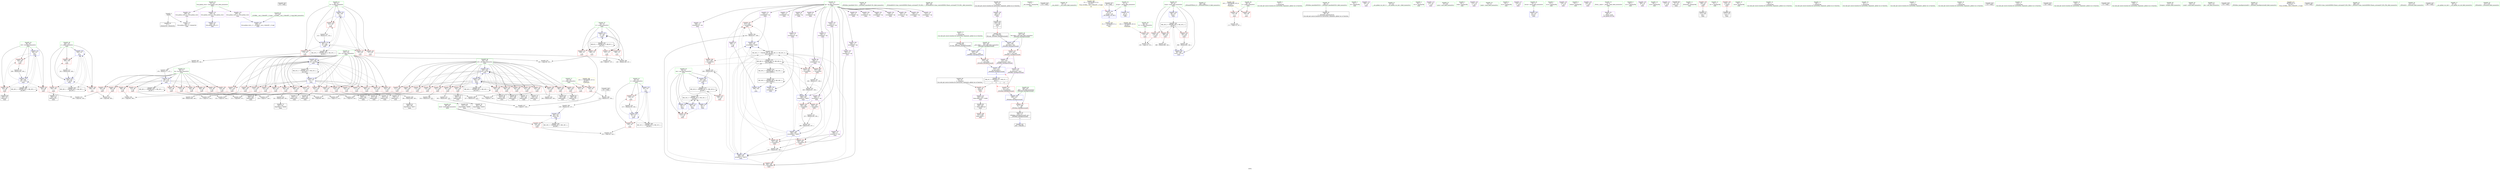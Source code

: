 digraph "SVFG" {
	label="SVFG";

	Node0x558a0a58fda0 [shape=record,color=grey,label="{NodeID: 0\nNullPtr}"];
	Node0x558a0a58fda0 -> Node0x558a0a5a9eb0[style=solid];
	Node0x558a0a58fda0 -> Node0x558a0a5acff0[style=solid];
	Node0x558a0a5efab0 [shape=record,color=black,label="{NodeID: 443\n370 = PHI()\n}"];
	Node0x558a0a5abcb0 [shape=record,color=red,label="{NodeID: 194\n299\<--104\n\<--j35\nmain\n}"];
	Node0x558a0a5abcb0 -> Node0x558a0a5bce50[style=solid];
	Node0x558a0a5a8d80 [shape=record,color=purple,label="{NodeID: 111\n316\<--11\narrayidx90\<--hp\nmain\n}"];
	Node0x558a0a5a8d80 -> Node0x558a0a5ac740[style=solid];
	Node0x558a0a5a8d80 -> Node0x558a0a5b6320[style=solid];
	Node0x558a0a5a6ff0 [shape=record,color=green,label="{NodeID: 28\n44\<--45\n_ZNSt8ios_base4InitC1Ev\<--_ZNSt8ios_base4InitC1Ev_field_insensitive\n}"];
	Node0x558a0a5b9e50 [shape=record,color=grey,label="{NodeID: 305\n318 = Binary(317, 309, )\n}"];
	Node0x558a0a5b9e50 -> Node0x558a0a5b6320[style=solid];
	Node0x558a0a5ad430 [shape=record,color=blue,label="{NodeID: 222\n90\<--140\nls\<--\nmain\n}"];
	Node0x558a0a5ad430 -> Node0x558a0a5af390[style=dashed];
	Node0x558a0a5ad430 -> Node0x558a0a5af460[style=dashed];
	Node0x558a0a5ad430 -> Node0x558a0a5af530[style=dashed];
	Node0x558a0a5ad430 -> Node0x558a0a5af600[style=dashed];
	Node0x558a0a5ad430 -> Node0x558a0a5ad6a0[style=dashed];
	Node0x558a0a5ad430 -> Node0x558a0a5c9eb0[style=dashed];
	Node0x558a0a5aeeb0 [shape=record,color=red,label="{NodeID: 139\n322\<--82\n\<--y\nmain\n}"];
	Node0x558a0a5aeeb0 -> Node0x558a0a5bb950[style=solid];
	Node0x558a0a5a9940 [shape=record,color=green,label="{NodeID: 56\n380\<--381\n_ZSt4endlIcSt11char_traitsIcEERSt13basic_ostreamIT_T0_ES6_\<--_ZSt4endlIcSt11char_traitsIcEERSt13basic_ostreamIT_T0_ES6__field_insensitive\n}"];
	Node0x558a0a5bc850 [shape=record,color=grey,label="{NodeID: 333\n168 = cmp(167, 107, )\n}"];
	Node0x558a0a5b69a0 [shape=record,color=blue,label="{NodeID: 250\n415\<--414\n_M_precision2\<--\n_ZNSt8ios_base9precisionEl\n|{<s0>9}}"];
	Node0x558a0a5b69a0:s0 -> Node0x558a0a5c8ab0[style=dashed,color=blue];
	Node0x558a0a5b0570 [shape=record,color=red,label="{NodeID: 167\n195\<--100\n\<--j\nmain\n}"];
	Node0x558a0a5b0570 -> Node0x558a0a5aa5f0[style=solid];
	Node0x558a0a5ab150 [shape=record,color=black,label="{NodeID: 84\n307\<--306\nidxprom84\<--\nmain\n}"];
	Node0x558a0a58f420 [shape=record,color=green,label="{NodeID: 1\n7\<--1\n__dso_handle\<--dummyObj\nGlob }"];
	Node0x558a0a5efbb0 [shape=record,color=black,label="{NodeID: 444\n374 = PHI()\n}"];
	Node0x558a0a5abd80 [shape=record,color=red,label="{NodeID: 195\n306\<--104\n\<--j35\nmain\n}"];
	Node0x558a0a5abd80 -> Node0x558a0a5ab150[style=solid];
	Node0x558a0a5a8e50 [shape=record,color=purple,label="{NodeID: 112\n333\<--11\narrayidx99\<--hp\nmain\n}"];
	Node0x558a0a5a70f0 [shape=record,color=green,label="{NodeID: 29\n50\<--51\n__cxa_atexit\<--__cxa_atexit_field_insensitive\n}"];
	Node0x558a0a5b2ca0 [shape=record,color=yellow,style=double,label="{NodeID: 389\n2V_1 = ENCHI(MR_2V_0)\npts\{10 \}\nFun[_GLOBAL__sub_I_GlebsHP_1_0.cpp]|{<s0>16}}"];
	Node0x558a0a5b2ca0:s0 -> Node0x558a0a5ad0f0[style=dashed,color=red];
	Node0x558a0a5b9fd0 [shape=record,color=grey,label="{NodeID: 306\n149 = Binary(148, 147, )\n}"];
	Node0x558a0a5b9fd0 -> Node0x558a0a5ad5d0[style=solid];
	Node0x558a0a5ad500 [shape=record,color=blue,label="{NodeID: 223\n92\<--107\ni\<--\nmain\n}"];
	Node0x558a0a5ad500 -> Node0x558a0a5af6d0[style=dashed];
	Node0x558a0a5ad500 -> Node0x558a0a5af7a0[style=dashed];
	Node0x558a0a5ad500 -> Node0x558a0a5ad770[style=dashed];
	Node0x558a0a5ad500 -> Node0x558a0a5ca3b0[style=dashed];
	Node0x558a0a5aef80 [shape=record,color=red,label="{NodeID: 140\n125\<--84\n\<--tc\nmain\n}"];
	Node0x558a0a5aef80 -> Node0x558a0a5bc0d0[style=solid];
	Node0x558a0a5a9a40 [shape=record,color=green,label="{NodeID: 57\n382\<--383\n_ZNSolsEPFRSoS_E\<--_ZNSolsEPFRSoS_E_field_insensitive\n}"];
	Node0x558a0a5bc9d0 [shape=record,color=grey,label="{NodeID: 334\n171 = cmp(170, 107, )\n}"];
	Node0x558a0a5b0640 [shape=record,color=red,label="{NodeID: 168\n200\<--100\n\<--j\nmain\n}"];
	Node0x558a0a5b0640 -> Node0x558a0a5bb050[style=solid];
	Node0x558a0a5ab220 [shape=record,color=black,label="{NodeID: 85\n311\<--310\nidxprom86\<--\nmain\n}"];
	Node0x558a0a591ab0 [shape=record,color=green,label="{NodeID: 2\n9\<--1\n\<--dummyObj\nCan only get source location for instruction, argument, global var or function.}"];
	Node0x558a0a5efcb0 [shape=record,color=black,label="{NodeID: 445\n400 = PHI(359, )\n0th arg _ZNSt8ios_base9precisionEl }"];
	Node0x558a0a5efcb0 -> Node0x558a0a5b6730[style=solid];
	Node0x558a0a5abe50 [shape=record,color=red,label="{NodeID: 196\n313\<--104\n\<--j35\nmain\n}"];
	Node0x558a0a5abe50 -> Node0x558a0a5b93d0[style=solid];
	Node0x558a0a5a8f20 [shape=record,color=purple,label="{NodeID: 113\n336\<--11\narrayidx101\<--hp\nmain\n}"];
	Node0x558a0a5a8f20 -> Node0x558a0a5ac810[style=solid];
	Node0x558a0a5a71f0 [shape=record,color=green,label="{NodeID: 30\n49\<--55\n_ZNSt8ios_base4InitD1Ev\<--_ZNSt8ios_base4InitD1Ev_field_insensitive\n}"];
	Node0x558a0a5a71f0 -> Node0x558a0a5aa1b0[style=solid];
	Node0x558a0a5ba150 [shape=record,color=grey,label="{NodeID: 307\n248 = Binary(247, 238, )\n}"];
	Node0x558a0a5ba150 -> Node0x558a0a5b60b0[style=solid];
	Node0x558a0a5ad5d0 [shape=record,color=blue,label="{NodeID: 224\n78\<--149\nn\<--sub\nmain\n}"];
	Node0x558a0a5ad5d0 -> Node0x558a0a5ae900[style=dashed];
	Node0x558a0a5ad5d0 -> Node0x558a0a5ae9d0[style=dashed];
	Node0x558a0a5ad5d0 -> Node0x558a0a5aeaa0[style=dashed];
	Node0x558a0a5ad5d0 -> Node0x558a0a5aeb70[style=dashed];
	Node0x558a0a5ad5d0 -> Node0x558a0a5ad5d0[style=dashed];
	Node0x558a0a5ad5d0 -> Node0x558a0a5c8fb0[style=dashed];
	Node0x558a0a5af050 [shape=record,color=red,label="{NodeID: 141\n124\<--86\n\<--tnum\nmain\n}"];
	Node0x558a0a5af050 -> Node0x558a0a5bc0d0[style=solid];
	Node0x558a0a5a9b40 [shape=record,color=green,label="{NodeID: 58\n402\<--403\nthis.addr\<--this.addr_field_insensitive\n_ZNSt8ios_base9precisionEl\n}"];
	Node0x558a0a5a9b40 -> Node0x558a0a5ac9b0[style=solid];
	Node0x558a0a5a9b40 -> Node0x558a0a5b6730[style=solid];
	Node0x558a0a5bcb50 [shape=record,color=grey,label="{NodeID: 335\n215 = cmp(213, 214, )\n}"];
	Node0x558a0a5b0710 [shape=record,color=red,label="{NodeID: 169\n213\<--102\n\<--i31\nmain\n}"];
	Node0x558a0a5b0710 -> Node0x558a0a5bcb50[style=solid];
	Node0x558a0a5ab2f0 [shape=record,color=black,label="{NodeID: 86\n315\<--314\nidxprom89\<--add88\nmain\n}"];
	Node0x558a0a590de0 [shape=record,color=green,label="{NodeID: 3\n14\<--1\n.str\<--dummyObj\nGlob }"];
	Node0x558a0a5eff10 [shape=record,color=black,label="{NodeID: 446\n401 = PHI(361, )\n1st arg _ZNSt8ios_base9precisionEl }"];
	Node0x558a0a5eff10 -> Node0x558a0a5b6800[style=solid];
	Node0x558a0a5abf20 [shape=record,color=red,label="{NodeID: 197\n326\<--104\n\<--j35\nmain\n}"];
	Node0x558a0a5abf20 -> Node0x558a0a5b90d0[style=solid];
	Node0x558a0a5a8ff0 [shape=record,color=purple,label="{NodeID: 114\n109\<--14\n\<--.str\nmain\n}"];
	Node0x558a0a5a72f0 [shape=record,color=green,label="{NodeID: 31\n62\<--63\n__cxx_global_var_init.1\<--__cxx_global_var_init.1_field_insensitive\n}"];
	Node0x558a0a5ba2d0 [shape=record,color=grey,label="{NodeID: 308\n135 = Binary(131, 134, )\n}"];
	Node0x558a0a5ba2d0 -> Node0x558a0a5ba450[style=solid];
	Node0x558a0a5ad6a0 [shape=record,color=blue,label="{NodeID: 225\n90\<--152\nls\<--add8\nmain\n}"];
	Node0x558a0a5ad6a0 -> Node0x558a0a5af390[style=dashed];
	Node0x558a0a5ad6a0 -> Node0x558a0a5af460[style=dashed];
	Node0x558a0a5ad6a0 -> Node0x558a0a5af530[style=dashed];
	Node0x558a0a5ad6a0 -> Node0x558a0a5af600[style=dashed];
	Node0x558a0a5ad6a0 -> Node0x558a0a5ad6a0[style=dashed];
	Node0x558a0a5ad6a0 -> Node0x558a0a5c9eb0[style=dashed];
	Node0x558a0a5af120 [shape=record,color=red,label="{NodeID: 142\n368\<--86\n\<--tnum\nmain\n}"];
	Node0x558a0a5af120 -> Node0x558a0a5baa50[style=solid];
	Node0x558a0a5a9c10 [shape=record,color=green,label="{NodeID: 59\n404\<--405\n__prec.addr\<--__prec.addr_field_insensitive\n_ZNSt8ios_base9precisionEl\n}"];
	Node0x558a0a5a9c10 -> Node0x558a0a5aca80[style=solid];
	Node0x558a0a5a9c10 -> Node0x558a0a5b6800[style=solid];
	Node0x558a0a5bccd0 [shape=record,color=grey,label="{NodeID: 336\n297 = cmp(295, 296, )\n}"];
	Node0x558a0a5b07e0 [shape=record,color=red,label="{NodeID: 170\n223\<--102\n\<--i31\nmain\n}"];
	Node0x558a0a5b07e0 -> Node0x558a0a5bbad0[style=solid];
	Node0x558a0a5ab3c0 [shape=record,color=black,label="{NodeID: 87\n332\<--331\nidxprom98\<--\nmain\n}"];
	Node0x558a0a590e70 [shape=record,color=green,label="{NodeID: 4\n16\<--1\n.str.2\<--dummyObj\nGlob }"];
	Node0x558a0a5abff0 [shape=record,color=red,label="{NodeID: 198\n334\<--104\n\<--j35\nmain\n}"];
	Node0x558a0a5abff0 -> Node0x558a0a5ab490[style=solid];
	Node0x558a0a5a90c0 [shape=record,color=purple,label="{NodeID: 115\n110\<--16\n\<--.str.2\nmain\n}"];
	Node0x558a0a5a73f0 [shape=record,color=green,label="{NodeID: 32\n67\<--68\nacos\<--acos_field_insensitive\n}"];
	Node0x558a0a5ba450 [shape=record,color=grey,label="{NodeID: 309\n136 = Binary(135, 137, )\n}"];
	Node0x558a0a5ba450 -> Node0x558a0a5ad360[style=solid];
	Node0x558a0a5ad770 [shape=record,color=blue,label="{NodeID: 226\n92\<--157\ni\<--inc\nmain\n}"];
	Node0x558a0a5ad770 -> Node0x558a0a5af6d0[style=dashed];
	Node0x558a0a5ad770 -> Node0x558a0a5af7a0[style=dashed];
	Node0x558a0a5ad770 -> Node0x558a0a5ad770[style=dashed];
	Node0x558a0a5ad770 -> Node0x558a0a5ca3b0[style=dashed];
	Node0x558a0a5af1f0 [shape=record,color=red,label="{NodeID: 143\n385\<--86\n\<--tnum\nmain\n}"];
	Node0x558a0a5af1f0 -> Node0x558a0a5b99d0[style=solid];
	Node0x558a0a5a9ce0 [shape=record,color=green,label="{NodeID: 60\n406\<--407\n__old\<--__old_field_insensitive\n_ZNSt8ios_base9precisionEl\n}"];
	Node0x558a0a5a9ce0 -> Node0x558a0a5acb50[style=solid];
	Node0x558a0a5a9ce0 -> Node0x558a0a5b68d0[style=solid];
	Node0x558a0a5bce50 [shape=record,color=grey,label="{NodeID: 337\n301 = cmp(299, 300, )\n}"];
	Node0x558a0a5b08b0 [shape=record,color=red,label="{NodeID: 171\n231\<--102\n\<--i31\nmain\n}"];
	Node0x558a0a5b08b0 -> Node0x558a0a5aa6c0[style=solid];
	Node0x558a0a5ab490 [shape=record,color=black,label="{NodeID: 88\n335\<--334\nidxprom100\<--\nmain\n}"];
	Node0x558a0a590f00 [shape=record,color=green,label="{NodeID: 5\n18\<--1\nstdin\<--dummyObj\nGlob }"];
	Node0x558a0a5ac0c0 [shape=record,color=red,label="{NodeID: 199\n343\<--104\n\<--j35\nmain\n}"];
	Node0x558a0a5ac0c0 -> Node0x558a0a5bb4d0[style=solid];
	Node0x558a0a5adb70 [shape=record,color=purple,label="{NodeID: 116\n115\<--19\n\<--.str.3\nmain\n}"];
	Node0x558a0a5a74f0 [shape=record,color=green,label="{NodeID: 33\n73\<--74\nmain\<--main_field_insensitive\n}"];
	Node0x558a0a5b3080 [shape=record,color=yellow,style=double,label="{NodeID: 393\n10V_1 = ENCHI(MR_10V_0)\npts\{81 \}\nFun[main]}"];
	Node0x558a0a5b3080 -> Node0x558a0a5aec40[style=dashed];
	Node0x558a0a5b3080 -> Node0x558a0a5aed10[style=dashed];
	Node0x558a0a5ba5d0 [shape=record,color=grey,label="{NodeID: 310\n152 = Binary(151, 153, )\n}"];
	Node0x558a0a5ba5d0 -> Node0x558a0a5ad6a0[style=solid];
	Node0x558a0a5ad840 [shape=record,color=blue,label="{NodeID: 227\n94\<--165\nans\<--\nmain\n}"];
	Node0x558a0a5ad840 -> Node0x558a0a5af940[style=dashed];
	Node0x558a0a5ad840 -> Node0x558a0a5ca8b0[style=dashed];
	Node0x558a0a5af2c0 [shape=record,color=red,label="{NodeID: 144\n144\<--88\n\<--level\nmain\n}"];
	Node0x558a0a5af2c0 -> Node0x558a0a5bc550[style=solid];
	Node0x558a0a5a9db0 [shape=record,color=green,label="{NodeID: 61\n37\<--433\n_GLOBAL__sub_I_GlebsHP_1_0.cpp\<--_GLOBAL__sub_I_GlebsHP_1_0.cpp_field_insensitive\n}"];
	Node0x558a0a5a9db0 -> Node0x558a0a5acef0[style=solid];
	Node0x558a0a5b0980 [shape=record,color=red,label="{NodeID: 172\n240\<--102\n\<--i31\nmain\n}"];
	Node0x558a0a5b0980 -> Node0x558a0a5baed0[style=solid];
	Node0x558a0a5ab560 [shape=record,color=black,label="{NodeID: 89\n356\<--355\n\<--vbase.offset.ptr\nmain\n}"];
	Node0x558a0a5ab560 -> Node0x558a0a5ac8e0[style=solid];
	Node0x558a0a590290 [shape=record,color=green,label="{NodeID: 6\n19\<--1\n.str.3\<--dummyObj\nGlob }"];
	Node0x558a0a5ac190 [shape=record,color=red,label="{NodeID: 200\n237\<--236\n\<--arrayidx45\nmain\n}"];
	Node0x558a0a5ac190 -> Node0x558a0a5b9250[style=solid];
	Node0x558a0a5adc40 [shape=record,color=purple,label="{NodeID: 117\n116\<--21\n\<--.str.4\nmain\n}"];
	Node0x558a0a5a75f0 [shape=record,color=green,label="{NodeID: 34\n76\<--77\nretval\<--retval_field_insensitive\nmain\n}"];
	Node0x558a0a5a75f0 -> Node0x558a0a5ad1c0[style=solid];
	Node0x558a0a5b3160 [shape=record,color=yellow,style=double,label="{NodeID: 394\n12V_1 = ENCHI(MR_12V_0)\npts\{83 \}\nFun[main]}"];
	Node0x558a0a5b3160 -> Node0x558a0a5aede0[style=dashed];
	Node0x558a0a5b3160 -> Node0x558a0a5aeeb0[style=dashed];
	Node0x558a0a5ba750 [shape=record,color=grey,label="{NodeID: 311\n262 = Binary(261, 140, )\n}"];
	Node0x558a0a5ba750 -> Node0x558a0a5aac70[style=solid];
	Node0x558a0a5ad910 [shape=record,color=blue,label="{NodeID: 228\n94\<--9\nans\<--\nmain\n}"];
	Node0x558a0a5ad910 -> Node0x558a0a5af940[style=dashed];
	Node0x558a0a5ad910 -> Node0x558a0a5ca8b0[style=dashed];
	Node0x558a0a5af390 [shape=record,color=red,label="{NodeID: 145\n147\<--90\n\<--ls\nmain\n}"];
	Node0x558a0a5af390 -> Node0x558a0a5b9fd0[style=solid];
	Node0x558a0a5a9eb0 [shape=record,color=black,label="{NodeID: 62\n2\<--3\ndummyVal\<--dummyVal\n}"];
	Node0x558a0a5b0a50 [shape=record,color=red,label="{NodeID: 173\n250\<--102\n\<--i31\nmain\n}"];
	Node0x558a0a5b0a50 -> Node0x558a0a5aaa00[style=solid];
	Node0x558a0a5ab630 [shape=record,color=black,label="{NodeID: 90\n359\<--358\n\<--add.ptr\nmain\n|{<s0>9}}"];
	Node0x558a0a5ab630:s0 -> Node0x558a0a5efcb0[style=solid,color=red];
	Node0x558a0a590320 [shape=record,color=green,label="{NodeID: 7\n21\<--1\n.str.4\<--dummyObj\nGlob }"];
	Node0x558a0a5ac260 [shape=record,color=red,label="{NodeID: 201\n247\<--246\n\<--arrayidx50\nmain\n}"];
	Node0x558a0a5ac260 -> Node0x558a0a5ba150[style=solid];
	Node0x558a0a5add10 [shape=record,color=purple,label="{NodeID: 118\n118\<--24\n\<--.str.5\nmain\n}"];
	Node0x558a0a5a76c0 [shape=record,color=green,label="{NodeID: 35\n78\<--79\nn\<--n_field_insensitive\nmain\n}"];
	Node0x558a0a5a76c0 -> Node0x558a0a5ae900[style=solid];
	Node0x558a0a5a76c0 -> Node0x558a0a5ae9d0[style=solid];
	Node0x558a0a5a76c0 -> Node0x558a0a5aeaa0[style=solid];
	Node0x558a0a5a76c0 -> Node0x558a0a5aeb70[style=solid];
	Node0x558a0a5a76c0 -> Node0x558a0a5ad5d0[style=solid];
	Node0x558a0a5b3240 [shape=record,color=yellow,style=double,label="{NodeID: 395\n14V_1 = ENCHI(MR_14V_0)\npts\{85 \}\nFun[main]}"];
	Node0x558a0a5b3240 -> Node0x558a0a5aef80[style=dashed];
	Node0x558a0a5ba8d0 [shape=record,color=grey,label="{NodeID: 312\n257 = Binary(256, 239, )\n}"];
	Node0x558a0a5ba8d0 -> Node0x558a0a5b9850[style=solid];
	Node0x558a0a5ad9e0 [shape=record,color=blue,label="{NodeID: 229\n94\<--9\nans\<--\nmain\n}"];
	Node0x558a0a5ad9e0 -> Node0x558a0a5af940[style=dashed];
	Node0x558a0a5ad9e0 -> Node0x558a0a5ca8b0[style=dashed];
	Node0x558a0a5ad9e0 -> Node0x558a0a5d2eb0[style=dashed];
	Node0x558a0a5af460 [shape=record,color=red,label="{NodeID: 146\n151\<--90\n\<--ls\nmain\n}"];
	Node0x558a0a5af460 -> Node0x558a0a5ba5d0[style=solid];
	Node0x558a0a5a9fb0 [shape=record,color=black,label="{NodeID: 63\n29\<--28\n\<--_ZSt4cout\nCan only get source location for instruction, argument, global var or function.}"];
	Node0x558a0a5a9fb0 -> Node0x558a0a5ae5c0[style=solid];
	Node0x558a0a5b0b20 [shape=record,color=red,label="{NodeID: 174\n258\<--102\n\<--i31\nmain\n}"];
	Node0x558a0a5b0b20 -> Node0x558a0a5aaba0[style=solid];
	Node0x558a0a5ab700 [shape=record,color=black,label="{NodeID: 91\n399\<--417\n_ZNSt8ios_base9precisionEl_ret\<--\n_ZNSt8ios_base9precisionEl\n|{<s0>9}}"];
	Node0x558a0a5ab700:s0 -> Node0x558a0a5ef880[style=solid,color=blue];
	Node0x558a0a5903b0 [shape=record,color=green,label="{NodeID: 8\n23\<--1\nstdout\<--dummyObj\nGlob }"];
	Node0x558a0a5ac330 [shape=record,color=red,label="{NodeID: 202\n256\<--255\n\<--arrayidx55\nmain\n}"];
	Node0x558a0a5ac330 -> Node0x558a0a5ba8d0[style=solid];
	Node0x558a0a5adde0 [shape=record,color=purple,label="{NodeID: 119\n128\<--26\n\<--.str.6\nmain\n}"];
	Node0x558a0a5a7790 [shape=record,color=green,label="{NodeID: 36\n80\<--81\nx\<--x_field_insensitive\nmain\n}"];
	Node0x558a0a5a7790 -> Node0x558a0a5aec40[style=solid];
	Node0x558a0a5a7790 -> Node0x558a0a5aed10[style=solid];
	Node0x558a0a5baa50 [shape=record,color=grey,label="{NodeID: 313\n369 = Binary(368, 140, )\n}"];
	Node0x558a0a5b59e0 [shape=record,color=blue,label="{NodeID: 230\n96\<--178\nlm\<--div15\nmain\n}"];
	Node0x558a0a5b59e0 -> Node0x558a0a5afa10[style=dashed];
	Node0x558a0a5b59e0 -> Node0x558a0a5afae0[style=dashed];
	Node0x558a0a5b59e0 -> Node0x558a0a5afbb0[style=dashed];
	Node0x558a0a5b59e0 -> Node0x558a0a5afc80[style=dashed];
	Node0x558a0a5b59e0 -> Node0x558a0a5afd50[style=dashed];
	Node0x558a0a5b59e0 -> Node0x558a0a5afe20[style=dashed];
	Node0x558a0a5b59e0 -> Node0x558a0a5afef0[style=dashed];
	Node0x558a0a5b59e0 -> Node0x558a0a5affc0[style=dashed];
	Node0x558a0a5b59e0 -> Node0x558a0a5b0090[style=dashed];
	Node0x558a0a5b59e0 -> Node0x558a0a5b0160[style=dashed];
	Node0x558a0a5b59e0 -> Node0x558a0a5cadb0[style=dashed];
	Node0x558a0a5af530 [shape=record,color=red,label="{NodeID: 147\n161\<--90\n\<--ls\nmain\n}"];
	Node0x558a0a5af530 -> Node0x558a0a5bc6d0[style=solid];
	Node0x558a0a5aa0b0 [shape=record,color=black,label="{NodeID: 64\n30\<--28\n\<--_ZSt4cout\nCan only get source location for instruction, argument, global var or function.}"];
	Node0x558a0a5aa0b0 -> Node0x558a0a5ae830[style=solid];
	Node0x558a0a5c8ab0 [shape=record,color=black,label="{NodeID: 341\nMR_4V_2 = PHI(MR_4V_3, MR_4V_1, )\npts\{1 \}\n|{|<s1>9|<s2>9}}"];
	Node0x558a0a5c8ab0 -> Node0x558a0a5ae830[style=dashed];
	Node0x558a0a5c8ab0:s1 -> Node0x558a0a5acc20[style=dashed,color=red];
	Node0x558a0a5c8ab0:s2 -> Node0x558a0a5b69a0[style=dashed,color=red];
	Node0x558a0a5b0bf0 [shape=record,color=red,label="{NodeID: 175\n269\<--102\n\<--i31\nmain\n}"];
	Node0x558a0a5b0bf0 -> Node0x558a0a5bc250[style=solid];
	Node0x558a0a5ab7d0 [shape=record,color=purple,label="{NodeID: 92\n46\<--4\n\<--_ZStL8__ioinit\n__cxx_global_var_init\n}"];
	Node0x558a0a590440 [shape=record,color=green,label="{NodeID: 9\n24\<--1\n.str.5\<--dummyObj\nGlob }"];
	Node0x558a0a5ac400 [shape=record,color=red,label="{NodeID: 203\n265\<--264\n\<--arrayidx61\nmain\n}"];
	Node0x558a0a5ac400 -> Node0x558a0a5b9850[style=solid];
	Node0x558a0a5adeb0 [shape=record,color=purple,label="{NodeID: 120\n364\<--31\n\<--.str.7\nmain\n}"];
	Node0x558a0a5a7860 [shape=record,color=green,label="{NodeID: 37\n82\<--83\ny\<--y_field_insensitive\nmain\n}"];
	Node0x558a0a5a7860 -> Node0x558a0a5aede0[style=solid];
	Node0x558a0a5a7860 -> Node0x558a0a5aeeb0[style=solid];
	Node0x558a0a5babd0 [shape=record,color=grey,label="{NodeID: 314\n349 = Binary(348, 140, )\n}"];
	Node0x558a0a5babd0 -> Node0x558a0a5b6590[style=solid];
	Node0x558a0a5b5a70 [shape=record,color=blue,label="{NodeID: 231\n98\<--107\ni16\<--\nmain\n}"];
	Node0x558a0a5b5a70 -> Node0x558a0a5b0230[style=dashed];
	Node0x558a0a5b5a70 -> Node0x558a0a5b0300[style=dashed];
	Node0x558a0a5b5a70 -> Node0x558a0a5b03d0[style=dashed];
	Node0x558a0a5b5a70 -> Node0x558a0a5b5d70[style=dashed];
	Node0x558a0a5b5a70 -> Node0x558a0a5cb2b0[style=dashed];
	Node0x558a0a5af600 [shape=record,color=red,label="{NodeID: 148\n176\<--90\n\<--ls\nmain\n}"];
	Node0x558a0a5af600 -> Node0x558a0a5b9b50[style=solid];
	Node0x558a0a5aa1b0 [shape=record,color=black,label="{NodeID: 65\n48\<--49\n\<--_ZNSt8ios_base4InitD1Ev\nCan only get source location for instruction, argument, global var or function.}"];
	Node0x558a0a5c8fb0 [shape=record,color=black,label="{NodeID: 342\nMR_8V_2 = PHI(MR_8V_3, MR_8V_1, )\npts\{79 \}\n}"];
	Node0x558a0a5c8fb0 -> Node0x558a0a5ae900[style=dashed];
	Node0x558a0a5c8fb0 -> Node0x558a0a5ae9d0[style=dashed];
	Node0x558a0a5c8fb0 -> Node0x558a0a5aeaa0[style=dashed];
	Node0x558a0a5c8fb0 -> Node0x558a0a5aeb70[style=dashed];
	Node0x558a0a5c8fb0 -> Node0x558a0a5ad5d0[style=dashed];
	Node0x558a0a5c8fb0 -> Node0x558a0a5c8fb0[style=dashed];
	Node0x558a0a5b0cc0 [shape=record,color=red,label="{NodeID: 176\n277\<--102\n\<--i31\nmain\n}"];
	Node0x558a0a5b0cc0 -> Node0x558a0a5aad40[style=solid];
	Node0x558a0a5ab8a0 [shape=record,color=purple,label="{NodeID: 93\n194\<--11\narrayidx\<--hp\nmain\n}"];
	Node0x558a0a58ebd0 [shape=record,color=green,label="{NodeID: 10\n26\<--1\n.str.6\<--dummyObj\nGlob }"];
	Node0x558a0a5ac4d0 [shape=record,color=red,label="{NodeID: 204\n283\<--282\n\<--arrayidx70\nmain\n}"];
	Node0x558a0a5ac4d0 -> Node0x558a0a5b9550[style=solid];
	Node0x558a0a5adf80 [shape=record,color=purple,label="{NodeID: 121\n373\<--33\n\<--.str.8\nmain\n}"];
	Node0x558a0a5a7930 [shape=record,color=green,label="{NodeID: 38\n84\<--85\ntc\<--tc_field_insensitive\nmain\n}"];
	Node0x558a0a5a7930 -> Node0x558a0a5aef80[style=solid];
	Node0x558a0a5bad50 [shape=record,color=grey,label="{NodeID: 315\n206 = Binary(205, 140, )\n}"];
	Node0x558a0a5bad50 -> Node0x558a0a5b5d70[style=solid];
	Node0x558a0a5b5b00 [shape=record,color=blue,label="{NodeID: 232\n100\<--107\nj\<--\nmain\n}"];
	Node0x558a0a5b5b00 -> Node0x558a0a5b04a0[style=dashed];
	Node0x558a0a5b5b00 -> Node0x558a0a5b0570[style=dashed];
	Node0x558a0a5b5b00 -> Node0x558a0a5b0640[style=dashed];
	Node0x558a0a5b5b00 -> Node0x558a0a5b5b00[style=dashed];
	Node0x558a0a5b5b00 -> Node0x558a0a5b5ca0[style=dashed];
	Node0x558a0a5b5b00 -> Node0x558a0a5cb7b0[style=dashed];
	Node0x558a0a5af6d0 [shape=record,color=red,label="{NodeID: 149\n143\<--92\n\<--i\nmain\n}"];
	Node0x558a0a5af6d0 -> Node0x558a0a5bc550[style=solid];
	Node0x558a0a5aa2b0 [shape=record,color=black,label="{NodeID: 66\n75\<--107\nmain_ret\<--\nmain\n}"];
	Node0x558a0a5c94b0 [shape=record,color=black,label="{NodeID: 343\nMR_16V_3 = PHI(MR_16V_4, MR_16V_2, )\npts\{87 \}\n}"];
	Node0x558a0a5c94b0 -> Node0x558a0a5af050[style=dashed];
	Node0x558a0a5c94b0 -> Node0x558a0a5af120[style=dashed];
	Node0x558a0a5c94b0 -> Node0x558a0a5af1f0[style=dashed];
	Node0x558a0a5c94b0 -> Node0x558a0a5b6660[style=dashed];
	Node0x558a0a5b0d90 [shape=record,color=red,label="{NodeID: 177\n284\<--102\n\<--i31\nmain\n}"];
	Node0x558a0a5b0d90 -> Node0x558a0a5b96d0[style=solid];
	Node0x558a0a5ab970 [shape=record,color=purple,label="{NodeID: 94\n197\<--11\narrayidx24\<--hp\nmain\n}"];
	Node0x558a0a5ab970 -> Node0x558a0a5b5bd0[style=solid];
	Node0x558a0a58ec60 [shape=record,color=green,label="{NodeID: 11\n28\<--1\n_ZSt4cout\<--dummyObj\nGlob }"];
	Node0x558a0a5ac5a0 [shape=record,color=red,label="{NodeID: 205\n291\<--290\n\<--arrayidx75\nmain\n}"];
	Node0x558a0a5ac5a0 -> Node0x558a0a5b9550[style=solid];
	Node0x558a0a5ae050 [shape=record,color=purple,label="{NodeID: 122\n438\<--35\nllvm.global_ctors_0\<--llvm.global_ctors\nGlob }"];
	Node0x558a0a5ae050 -> Node0x558a0a5acdf0[style=solid];
	Node0x558a0a5a7a00 [shape=record,color=green,label="{NodeID: 39\n86\<--87\ntnum\<--tnum_field_insensitive\nmain\n}"];
	Node0x558a0a5a7a00 -> Node0x558a0a5af050[style=solid];
	Node0x558a0a5a7a00 -> Node0x558a0a5af120[style=solid];
	Node0x558a0a5a7a00 -> Node0x558a0a5af1f0[style=solid];
	Node0x558a0a5a7a00 -> Node0x558a0a5ad290[style=solid];
	Node0x558a0a5a7a00 -> Node0x558a0a5b6660[style=solid];
	Node0x558a0a5baed0 [shape=record,color=grey,label="{NodeID: 316\n241 = Binary(240, 140, )\n}"];
	Node0x558a0a5baed0 -> Node0x558a0a5aa860[style=solid];
	Node0x558a0a5b5bd0 [shape=record,color=blue,label="{NodeID: 233\n197\<--9\narrayidx24\<--\nmain\n}"];
	Node0x558a0a5b5bd0 -> Node0x558a0a5b5bd0[style=dashed];
	Node0x558a0a5b5bd0 -> Node0x558a0a5d5bb0[style=dashed];
	Node0x558a0a5af7a0 [shape=record,color=red,label="{NodeID: 150\n156\<--92\n\<--i\nmain\n}"];
	Node0x558a0a5af7a0 -> Node0x558a0a5bb350[style=solid];
	Node0x558a0a5aa380 [shape=record,color=black,label="{NodeID: 67\n111\<--108\ncall\<--\nmain\n}"];
	Node0x558a0a5c99b0 [shape=record,color=black,label="{NodeID: 344\nMR_18V_2 = PHI(MR_18V_3, MR_18V_1, )\npts\{89 \}\n}"];
	Node0x558a0a5c99b0 -> Node0x558a0a5ad360[style=dashed];
	Node0x558a0a5b0e60 [shape=record,color=red,label="{NodeID: 178\n295\<--102\n\<--i31\nmain\n}"];
	Node0x558a0a5b0e60 -> Node0x558a0a5bccd0[style=solid];
	Node0x558a0a5aba40 [shape=record,color=purple,label="{NodeID: 95\n209\<--11\n\<--hp\nmain\n}"];
	Node0x558a0a5aba40 -> Node0x558a0a5b5e40[style=solid];
	Node0x558a0a58ed30 [shape=record,color=green,label="{NodeID: 12\n31\<--1\n.str.7\<--dummyObj\nGlob }"];
	Node0x558a0a5ac670 [shape=record,color=red,label="{NodeID: 206\n309\<--308\n\<--arrayidx85\nmain\n}"];
	Node0x558a0a5ac670 -> Node0x558a0a5b9e50[style=solid];
	Node0x558a0a5ae150 [shape=record,color=purple,label="{NodeID: 123\n439\<--35\nllvm.global_ctors_1\<--llvm.global_ctors\nGlob }"];
	Node0x558a0a5ae150 -> Node0x558a0a5acef0[style=solid];
	Node0x558a0a5a7ad0 [shape=record,color=green,label="{NodeID: 40\n88\<--89\nlevel\<--level_field_insensitive\nmain\n}"];
	Node0x558a0a5a7ad0 -> Node0x558a0a5af2c0[style=solid];
	Node0x558a0a5a7ad0 -> Node0x558a0a5ad360[style=solid];
	Node0x558a0a5bb050 [shape=record,color=grey,label="{NodeID: 317\n201 = Binary(200, 140, )\n}"];
	Node0x558a0a5bb050 -> Node0x558a0a5b5ca0[style=solid];
	Node0x558a0a5b5ca0 [shape=record,color=blue,label="{NodeID: 234\n100\<--201\nj\<--inc26\nmain\n}"];
	Node0x558a0a5b5ca0 -> Node0x558a0a5b04a0[style=dashed];
	Node0x558a0a5b5ca0 -> Node0x558a0a5b0570[style=dashed];
	Node0x558a0a5b5ca0 -> Node0x558a0a5b0640[style=dashed];
	Node0x558a0a5b5ca0 -> Node0x558a0a5b5b00[style=dashed];
	Node0x558a0a5b5ca0 -> Node0x558a0a5b5ca0[style=dashed];
	Node0x558a0a5b5ca0 -> Node0x558a0a5cb7b0[style=dashed];
	Node0x558a0a5af870 [shape=record,color=red,label="{NodeID: 151\n338\<--94\n\<--ans\nmain\n}"];
	Node0x558a0a5af870 -> Node0x558a0a5bb1d0[style=solid];
	Node0x558a0a5aa450 [shape=record,color=black,label="{NodeID: 68\n117\<--114\ncall1\<--\nmain\n}"];
	Node0x558a0a5c9eb0 [shape=record,color=black,label="{NodeID: 345\nMR_20V_2 = PHI(MR_20V_4, MR_20V_1, )\npts\{91 \}\n}"];
	Node0x558a0a5c9eb0 -> Node0x558a0a5ad430[style=dashed];
	Node0x558a0a5b0f30 [shape=record,color=red,label="{NodeID: 179\n303\<--102\n\<--i31\nmain\n}"];
	Node0x558a0a5b0f30 -> Node0x558a0a5ab080[style=solid];
	Node0x558a0a5a8150 [shape=record,color=purple,label="{NodeID: 96\n233\<--11\narrayidx43\<--hp\nmain\n}"];
	Node0x558a0a58ee00 [shape=record,color=green,label="{NodeID: 13\n33\<--1\n.str.8\<--dummyObj\nGlob }"];
	Node0x558a0a5d2eb0 [shape=record,color=black,label="{NodeID: 373\nMR_24V_9 = PHI(MR_24V_11, MR_24V_8, )\npts\{95 \}\n}"];
	Node0x558a0a5d2eb0 -> Node0x558a0a5af870[style=dashed];
	Node0x558a0a5d2eb0 -> Node0x558a0a5af940[style=dashed];
	Node0x558a0a5d2eb0 -> Node0x558a0a5b63f0[style=dashed];
	Node0x558a0a5d2eb0 -> Node0x558a0a5ca8b0[style=dashed];
	Node0x558a0a5d2eb0 -> Node0x558a0a5d2eb0[style=dashed];
	Node0x558a0a5ac740 [shape=record,color=red,label="{NodeID: 207\n317\<--316\n\<--arrayidx90\nmain\n}"];
	Node0x558a0a5ac740 -> Node0x558a0a5b9e50[style=solid];
	Node0x558a0a5ae250 [shape=record,color=purple,label="{NodeID: 124\n440\<--35\nllvm.global_ctors_2\<--llvm.global_ctors\nGlob }"];
	Node0x558a0a5ae250 -> Node0x558a0a5acff0[style=solid];
	Node0x558a0a5a7ba0 [shape=record,color=green,label="{NodeID: 41\n90\<--91\nls\<--ls_field_insensitive\nmain\n}"];
	Node0x558a0a5a7ba0 -> Node0x558a0a5af390[style=solid];
	Node0x558a0a5a7ba0 -> Node0x558a0a5af460[style=solid];
	Node0x558a0a5a7ba0 -> Node0x558a0a5af530[style=solid];
	Node0x558a0a5a7ba0 -> Node0x558a0a5af600[style=solid];
	Node0x558a0a5a7ba0 -> Node0x558a0a5ad430[style=solid];
	Node0x558a0a5a7ba0 -> Node0x558a0a5ad6a0[style=solid];
	Node0x558a0a5bb1d0 [shape=record,color=grey,label="{NodeID: 318\n339 = Binary(338, 337, )\n}"];
	Node0x558a0a5bb1d0 -> Node0x558a0a5b63f0[style=solid];
	Node0x558a0a5b5d70 [shape=record,color=blue,label="{NodeID: 235\n98\<--206\ni16\<--inc29\nmain\n}"];
	Node0x558a0a5b5d70 -> Node0x558a0a5b0230[style=dashed];
	Node0x558a0a5b5d70 -> Node0x558a0a5b0300[style=dashed];
	Node0x558a0a5b5d70 -> Node0x558a0a5b03d0[style=dashed];
	Node0x558a0a5b5d70 -> Node0x558a0a5b5d70[style=dashed];
	Node0x558a0a5b5d70 -> Node0x558a0a5cb2b0[style=dashed];
	Node0x558a0a5af940 [shape=record,color=red,label="{NodeID: 152\n375\<--94\n\<--ans\nmain\n}"];
	Node0x558a0a5aa520 [shape=record,color=black,label="{NodeID: 69\n193\<--192\nidxprom\<--\nmain\n}"];
	Node0x558a0a5ca3b0 [shape=record,color=black,label="{NodeID: 346\nMR_22V_2 = PHI(MR_22V_4, MR_22V_1, )\npts\{93 \}\n}"];
	Node0x558a0a5ca3b0 -> Node0x558a0a5ad500[style=dashed];
	Node0x558a0a5b1000 [shape=record,color=red,label="{NodeID: 180\n310\<--102\n\<--i31\nmain\n}"];
	Node0x558a0a5b1000 -> Node0x558a0a5ab220[style=solid];
	Node0x558a0a5a8220 [shape=record,color=purple,label="{NodeID: 97\n236\<--11\narrayidx45\<--hp\nmain\n}"];
	Node0x558a0a5a8220 -> Node0x558a0a5ac190[style=solid];
	Node0x558a0a5913f0 [shape=record,color=green,label="{NodeID: 14\n36\<--1\n\<--dummyObj\nCan only get source location for instruction, argument, global var or function.}"];
	Node0x558a0a5ac810 [shape=record,color=red,label="{NodeID: 208\n337\<--336\n\<--arrayidx101\nmain\n}"];
	Node0x558a0a5ac810 -> Node0x558a0a5bb1d0[style=solid];
	Node0x558a0a5ae350 [shape=record,color=purple,label="{NodeID: 125\n355\<--354\nvbase.offset.ptr\<--vtable\nmain\n}"];
	Node0x558a0a5ae350 -> Node0x558a0a5ab560[style=solid];
	Node0x558a0a5a7c70 [shape=record,color=green,label="{NodeID: 42\n92\<--93\ni\<--i_field_insensitive\nmain\n}"];
	Node0x558a0a5a7c70 -> Node0x558a0a5af6d0[style=solid];
	Node0x558a0a5a7c70 -> Node0x558a0a5af7a0[style=solid];
	Node0x558a0a5a7c70 -> Node0x558a0a5ad500[style=solid];
	Node0x558a0a5a7c70 -> Node0x558a0a5ad770[style=solid];
	Node0x558a0a5bb350 [shape=record,color=grey,label="{NodeID: 319\n157 = Binary(156, 140, )\n}"];
	Node0x558a0a5bb350 -> Node0x558a0a5ad770[style=solid];
	Node0x558a0a5b5e40 [shape=record,color=blue,label="{NodeID: 236\n209\<--165\n\<--\nmain\n}"];
	Node0x558a0a5b5e40 -> Node0x558a0a5d4cb0[style=dashed];
	Node0x558a0a5afa10 [shape=record,color=red,label="{NodeID: 153\n183\<--96\n\<--lm\nmain\n}"];
	Node0x558a0a5afa10 -> Node0x558a0a5bb7d0[style=solid];
	Node0x558a0a5aa5f0 [shape=record,color=black,label="{NodeID: 70\n196\<--195\nidxprom23\<--\nmain\n}"];
	Node0x558a0a5ca8b0 [shape=record,color=black,label="{NodeID: 347\nMR_24V_2 = PHI(MR_24V_4, MR_24V_1, )\npts\{95 \}\n}"];
	Node0x558a0a5ca8b0 -> Node0x558a0a5ad840[style=dashed];
	Node0x558a0a5ca8b0 -> Node0x558a0a5ad910[style=dashed];
	Node0x558a0a5ca8b0 -> Node0x558a0a5ad9e0[style=dashed];
	Node0x558a0a5b10d0 [shape=record,color=red,label="{NodeID: 181\n321\<--102\n\<--i31\nmain\n}"];
	Node0x558a0a5b10d0 -> Node0x558a0a5bb950[style=solid];
	Node0x558a0a5a82f0 [shape=record,color=purple,label="{NodeID: 98\n243\<--11\narrayidx48\<--hp\nmain\n}"];
	Node0x558a0a5914f0 [shape=record,color=green,label="{NodeID: 15\n66\<--1\n\<--dummyObj\nCan only get source location for instruction, argument, global var or function.}"];
	Node0x558a0a5ac8e0 [shape=record,color=red,label="{NodeID: 209\n357\<--356\nvbase.offset\<--\nmain\n}"];
	Node0x558a0a5ae420 [shape=record,color=purple,label="{NodeID: 126\n411\<--410\n_M_precision\<--this1\n_ZNSt8ios_base9precisionEl\n}"];
	Node0x558a0a5ae420 -> Node0x558a0a5acc20[style=solid];
	Node0x558a0a5a7d40 [shape=record,color=green,label="{NodeID: 43\n94\<--95\nans\<--ans_field_insensitive\nmain\n}"];
	Node0x558a0a5a7d40 -> Node0x558a0a5af870[style=solid];
	Node0x558a0a5a7d40 -> Node0x558a0a5af940[style=solid];
	Node0x558a0a5a7d40 -> Node0x558a0a5ad840[style=solid];
	Node0x558a0a5a7d40 -> Node0x558a0a5ad910[style=solid];
	Node0x558a0a5a7d40 -> Node0x558a0a5ad9e0[style=solid];
	Node0x558a0a5a7d40 -> Node0x558a0a5b63f0[style=solid];
	Node0x558a0a5bb4d0 [shape=record,color=grey,label="{NodeID: 320\n344 = Binary(343, 140, )\n}"];
	Node0x558a0a5bb4d0 -> Node0x558a0a5b64c0[style=solid];
	Node0x558a0a5b5f10 [shape=record,color=blue,label="{NodeID: 237\n102\<--107\ni31\<--\nmain\n}"];
	Node0x558a0a5b5f10 -> Node0x558a0a5b0710[style=dashed];
	Node0x558a0a5b5f10 -> Node0x558a0a5b07e0[style=dashed];
	Node0x558a0a5b5f10 -> Node0x558a0a5b08b0[style=dashed];
	Node0x558a0a5b5f10 -> Node0x558a0a5b0980[style=dashed];
	Node0x558a0a5b5f10 -> Node0x558a0a5b0a50[style=dashed];
	Node0x558a0a5b5f10 -> Node0x558a0a5b0b20[style=dashed];
	Node0x558a0a5b5f10 -> Node0x558a0a5b0bf0[style=dashed];
	Node0x558a0a5b5f10 -> Node0x558a0a5b0cc0[style=dashed];
	Node0x558a0a5b5f10 -> Node0x558a0a5b0d90[style=dashed];
	Node0x558a0a5b5f10 -> Node0x558a0a5b0e60[style=dashed];
	Node0x558a0a5b5f10 -> Node0x558a0a5b0f30[style=dashed];
	Node0x558a0a5b5f10 -> Node0x558a0a5b1000[style=dashed];
	Node0x558a0a5b5f10 -> Node0x558a0a5b10d0[style=dashed];
	Node0x558a0a5b5f10 -> Node0x558a0a5b11a0[style=dashed];
	Node0x558a0a5b5f10 -> Node0x558a0a5b1270[style=dashed];
	Node0x558a0a5b5f10 -> Node0x558a0a5b1340[style=dashed];
	Node0x558a0a5b5f10 -> Node0x558a0a5b6590[style=dashed];
	Node0x558a0a5b5f10 -> Node0x558a0a5cbcb0[style=dashed];
	Node0x558a0a5afae0 [shape=record,color=red,label="{NodeID: 154\n189\<--96\n\<--lm\nmain\n}"];
	Node0x558a0a5afae0 -> Node0x558a0a5bbc50[style=solid];
	Node0x558a0a5aa6c0 [shape=record,color=black,label="{NodeID: 71\n232\<--231\nidxprom42\<--\nmain\n}"];
	Node0x558a0a5cadb0 [shape=record,color=black,label="{NodeID: 348\nMR_26V_2 = PHI(MR_26V_3, MR_26V_1, )\npts\{97 \}\n}"];
	Node0x558a0a5cadb0 -> Node0x558a0a5b59e0[style=dashed];
	Node0x558a0a5cadb0 -> Node0x558a0a5cadb0[style=dashed];
	Node0x558a0a5b11a0 [shape=record,color=red,label="{NodeID: 182\n325\<--102\n\<--i31\nmain\n}"];
	Node0x558a0a5b11a0 -> Node0x558a0a5b90d0[style=solid];
	Node0x558a0a5a83c0 [shape=record,color=purple,label="{NodeID: 99\n246\<--11\narrayidx50\<--hp\nmain\n}"];
	Node0x558a0a5a83c0 -> Node0x558a0a5ac260[style=solid];
	Node0x558a0a5a83c0 -> Node0x558a0a5b60b0[style=solid];
	Node0x558a0a5915f0 [shape=record,color=green,label="{NodeID: 16\n107\<--1\n\<--dummyObj\nCan only get source location for instruction, argument, global var or function.}"];
	Node0x558a0a5ac9b0 [shape=record,color=red,label="{NodeID: 210\n410\<--402\nthis1\<--this.addr\n_ZNSt8ios_base9precisionEl\n}"];
	Node0x558a0a5ac9b0 -> Node0x558a0a5ae420[style=solid];
	Node0x558a0a5ac9b0 -> Node0x558a0a5ae4f0[style=solid];
	Node0x558a0a5ae4f0 [shape=record,color=purple,label="{NodeID: 127\n415\<--410\n_M_precision2\<--this1\n_ZNSt8ios_base9precisionEl\n}"];
	Node0x558a0a5ae4f0 -> Node0x558a0a5b69a0[style=solid];
	Node0x558a0a5a7e10 [shape=record,color=green,label="{NodeID: 44\n96\<--97\nlm\<--lm_field_insensitive\nmain\n}"];
	Node0x558a0a5a7e10 -> Node0x558a0a5afa10[style=solid];
	Node0x558a0a5a7e10 -> Node0x558a0a5afae0[style=solid];
	Node0x558a0a5a7e10 -> Node0x558a0a5afbb0[style=solid];
	Node0x558a0a5a7e10 -> Node0x558a0a5afc80[style=solid];
	Node0x558a0a5a7e10 -> Node0x558a0a5afd50[style=solid];
	Node0x558a0a5a7e10 -> Node0x558a0a5afe20[style=solid];
	Node0x558a0a5a7e10 -> Node0x558a0a5afef0[style=solid];
	Node0x558a0a5a7e10 -> Node0x558a0a5affc0[style=solid];
	Node0x558a0a5a7e10 -> Node0x558a0a5b0090[style=solid];
	Node0x558a0a5a7e10 -> Node0x558a0a5b0160[style=solid];
	Node0x558a0a5a7e10 -> Node0x558a0a5b59e0[style=solid];
	Node0x558a0a5bb650 [shape=record,color=grey,label="{NodeID: 321\n229 = cmp(227, 228, )\n}"];
	Node0x558a0a5b5fe0 [shape=record,color=blue,label="{NodeID: 238\n104\<--107\nj35\<--\nmain\n}"];
	Node0x558a0a5b5fe0 -> Node0x558a0a5b1410[style=dashed];
	Node0x558a0a5b5fe0 -> Node0x558a0a5b14e0[style=dashed];
	Node0x558a0a5b5fe0 -> Node0x558a0a5b15b0[style=dashed];
	Node0x558a0a5b5fe0 -> Node0x558a0a5b1680[style=dashed];
	Node0x558a0a5b5fe0 -> Node0x558a0a5b1750[style=dashed];
	Node0x558a0a5b5fe0 -> Node0x558a0a5b1820[style=dashed];
	Node0x558a0a5b5fe0 -> Node0x558a0a5b18f0[style=dashed];
	Node0x558a0a5b5fe0 -> Node0x558a0a5abb10[style=dashed];
	Node0x558a0a5b5fe0 -> Node0x558a0a5abbe0[style=dashed];
	Node0x558a0a5b5fe0 -> Node0x558a0a5abcb0[style=dashed];
	Node0x558a0a5b5fe0 -> Node0x558a0a5abd80[style=dashed];
	Node0x558a0a5b5fe0 -> Node0x558a0a5abe50[style=dashed];
	Node0x558a0a5b5fe0 -> Node0x558a0a5abf20[style=dashed];
	Node0x558a0a5b5fe0 -> Node0x558a0a5abff0[style=dashed];
	Node0x558a0a5b5fe0 -> Node0x558a0a5ac0c0[style=dashed];
	Node0x558a0a5b5fe0 -> Node0x558a0a5b5fe0[style=dashed];
	Node0x558a0a5b5fe0 -> Node0x558a0a5b64c0[style=dashed];
	Node0x558a0a5b5fe0 -> Node0x558a0a5cc1b0[style=dashed];
	Node0x558a0a5afbb0 [shape=record,color=red,label="{NodeID: 155\n214\<--96\n\<--lm\nmain\n}"];
	Node0x558a0a5afbb0 -> Node0x558a0a5bcb50[style=solid];
	Node0x558a0a5aa790 [shape=record,color=black,label="{NodeID: 72\n235\<--234\nidxprom44\<--\nmain\n}"];
	Node0x558a0a5cb2b0 [shape=record,color=black,label="{NodeID: 349\nMR_28V_2 = PHI(MR_28V_3, MR_28V_1, )\npts\{99 \}\n}"];
	Node0x558a0a5cb2b0 -> Node0x558a0a5b5a70[style=dashed];
	Node0x558a0a5cb2b0 -> Node0x558a0a5cb2b0[style=dashed];
	Node0x558a0a5b1270 [shape=record,color=red,label="{NodeID: 183\n331\<--102\n\<--i31\nmain\n}"];
	Node0x558a0a5b1270 -> Node0x558a0a5ab3c0[style=solid];
	Node0x558a0a5a8490 [shape=record,color=purple,label="{NodeID: 100\n252\<--11\narrayidx53\<--hp\nmain\n}"];
	Node0x558a0a58f520 [shape=record,color=green,label="{NodeID: 17\n137\<--1\n\<--dummyObj\nCan only get source location for instruction, argument, global var or function.}"];
	Node0x558a0a5aca80 [shape=record,color=red,label="{NodeID: 211\n414\<--404\n\<--__prec.addr\n_ZNSt8ios_base9precisionEl\n}"];
	Node0x558a0a5aca80 -> Node0x558a0a5b69a0[style=solid];
	Node0x558a0a5ae5c0 [shape=record,color=purple,label="{NodeID: 128\n358\<--29\nadd.ptr\<--\nmain\n}"];
	Node0x558a0a5ae5c0 -> Node0x558a0a5ab630[style=solid];
	Node0x558a0a5a7ee0 [shape=record,color=green,label="{NodeID: 45\n98\<--99\ni16\<--i16_field_insensitive\nmain\n}"];
	Node0x558a0a5a7ee0 -> Node0x558a0a5b0230[style=solid];
	Node0x558a0a5a7ee0 -> Node0x558a0a5b0300[style=solid];
	Node0x558a0a5a7ee0 -> Node0x558a0a5b03d0[style=solid];
	Node0x558a0a5a7ee0 -> Node0x558a0a5b5a70[style=solid];
	Node0x558a0a5a7ee0 -> Node0x558a0a5b5d70[style=solid];
	Node0x558a0a5bb7d0 [shape=record,color=grey,label="{NodeID: 322\n184 = cmp(182, 183, )\n}"];
	Node0x558a0a5b60b0 [shape=record,color=blue,label="{NodeID: 239\n246\<--248\narrayidx50\<--add51\nmain\n}"];
	Node0x558a0a5b60b0 -> Node0x558a0a5ac330[style=dashed];
	Node0x558a0a5b60b0 -> Node0x558a0a5ac400[style=dashed];
	Node0x558a0a5b60b0 -> Node0x558a0a5b6180[style=dashed];
	Node0x558a0a5afc80 [shape=record,color=red,label="{NodeID: 156\n220\<--96\n\<--lm\nmain\n}"];
	Node0x558a0a5afc80 -> Node0x558a0a5bbdd0[style=solid];
	Node0x558a0a5aa860 [shape=record,color=black,label="{NodeID: 73\n242\<--241\nidxprom47\<--add46\nmain\n}"];
	Node0x558a0a5dcfb0 [shape=record,color=yellow,style=double,label="{NodeID: 433\n2V_2 = CSCHI(MR_2V_1)\npts\{10 \}\nCS[]}"];
	Node0x558a0a5cb7b0 [shape=record,color=black,label="{NodeID: 350\nMR_30V_2 = PHI(MR_30V_3, MR_30V_1, )\npts\{101 \}\n}"];
	Node0x558a0a5cb7b0 -> Node0x558a0a5b5b00[style=dashed];
	Node0x558a0a5cb7b0 -> Node0x558a0a5cb7b0[style=dashed];
	Node0x558a0a5b1340 [shape=record,color=red,label="{NodeID: 184\n348\<--102\n\<--i31\nmain\n}"];
	Node0x558a0a5b1340 -> Node0x558a0a5babd0[style=solid];
	Node0x558a0a5a8560 [shape=record,color=purple,label="{NodeID: 101\n255\<--11\narrayidx55\<--hp\nmain\n}"];
	Node0x558a0a5a8560 -> Node0x558a0a5ac330[style=solid];
	Node0x558a0a58f620 [shape=record,color=green,label="{NodeID: 18\n140\<--1\n\<--dummyObj\nCan only get source location for instruction, argument, global var or function.}"];
	Node0x558a0a5acb50 [shape=record,color=red,label="{NodeID: 212\n417\<--406\n\<--__old\n_ZNSt8ios_base9precisionEl\n}"];
	Node0x558a0a5acb50 -> Node0x558a0a5ab700[style=solid];
	Node0x558a0a5ae690 [shape=record,color=red,label="{NodeID: 129\n108\<--18\n\<--stdin\nmain\n}"];
	Node0x558a0a5ae690 -> Node0x558a0a5aa380[style=solid];
	Node0x558a0a5a7fb0 [shape=record,color=green,label="{NodeID: 46\n100\<--101\nj\<--j_field_insensitive\nmain\n}"];
	Node0x558a0a5a7fb0 -> Node0x558a0a5b04a0[style=solid];
	Node0x558a0a5a7fb0 -> Node0x558a0a5b0570[style=solid];
	Node0x558a0a5a7fb0 -> Node0x558a0a5b0640[style=solid];
	Node0x558a0a5a7fb0 -> Node0x558a0a5b5b00[style=solid];
	Node0x558a0a5a7fb0 -> Node0x558a0a5b5ca0[style=solid];
	Node0x558a0a5bb950 [shape=record,color=grey,label="{NodeID: 323\n323 = cmp(321, 322, )\n}"];
	Node0x558a0a5b6180 [shape=record,color=blue,label="{NodeID: 240\n264\<--266\narrayidx61\<--add62\nmain\n}"];
	Node0x558a0a5b6180 -> Node0x558a0a5ac4d0[style=dashed];
	Node0x558a0a5b6180 -> Node0x558a0a5ac5a0[style=dashed];
	Node0x558a0a5b6180 -> Node0x558a0a5ac670[style=dashed];
	Node0x558a0a5b6180 -> Node0x558a0a5ac740[style=dashed];
	Node0x558a0a5b6180 -> Node0x558a0a5b6250[style=dashed];
	Node0x558a0a5b6180 -> Node0x558a0a5b6320[style=dashed];
	Node0x558a0a5b6180 -> Node0x558a0a5d60b0[style=dashed];
	Node0x558a0a5afd50 [shape=record,color=red,label="{NodeID: 157\n224\<--96\n\<--lm\nmain\n}"];
	Node0x558a0a5afd50 -> Node0x558a0a5bbad0[style=solid];
	Node0x558a0a5aa930 [shape=record,color=black,label="{NodeID: 74\n245\<--244\nidxprom49\<--\nmain\n}"];
	Node0x558a0a5ee440 [shape=record,color=black,label="{NodeID: 434\n119 = PHI()\n}"];
	Node0x558a0a5cbcb0 [shape=record,color=black,label="{NodeID: 351\nMR_32V_2 = PHI(MR_32V_3, MR_32V_1, )\npts\{103 \}\n}"];
	Node0x558a0a5cbcb0 -> Node0x558a0a5b5f10[style=dashed];
	Node0x558a0a5cbcb0 -> Node0x558a0a5cbcb0[style=dashed];
	Node0x558a0a5b1410 [shape=record,color=red,label="{NodeID: 185\n219\<--104\n\<--j35\nmain\n}"];
	Node0x558a0a5b1410 -> Node0x558a0a5bbdd0[style=solid];
	Node0x558a0a5a8630 [shape=record,color=purple,label="{NodeID: 102\n260\<--11\narrayidx58\<--hp\nmain\n}"];
	Node0x558a0a58f720 [shape=record,color=green,label="{NodeID: 19\n153\<--1\n\<--dummyObj\nCan only get source location for instruction, argument, global var or function.}"];
	Node0x558a0a5d4cb0 [shape=record,color=black,label="{NodeID: 379\nMR_36V_9 = PHI(MR_36V_10, MR_36V_8, )\npts\{130000 \}\n}"];
	Node0x558a0a5d4cb0 -> Node0x558a0a5ac190[style=dashed];
	Node0x558a0a5d4cb0 -> Node0x558a0a5ac260[style=dashed];
	Node0x558a0a5d4cb0 -> Node0x558a0a5ac4d0[style=dashed];
	Node0x558a0a5d4cb0 -> Node0x558a0a5ac5a0[style=dashed];
	Node0x558a0a5d4cb0 -> Node0x558a0a5ac670[style=dashed];
	Node0x558a0a5d4cb0 -> Node0x558a0a5ac740[style=dashed];
	Node0x558a0a5d4cb0 -> Node0x558a0a5b60b0[style=dashed];
	Node0x558a0a5d4cb0 -> Node0x558a0a5b6250[style=dashed];
	Node0x558a0a5d4cb0 -> Node0x558a0a5b6320[style=dashed];
	Node0x558a0a5d4cb0 -> Node0x558a0a5ccec0[style=dashed];
	Node0x558a0a5d4cb0 -> Node0x558a0a5d4cb0[style=dashed];
	Node0x558a0a5d4cb0 -> Node0x558a0a5d60b0[style=dashed];
	Node0x558a0a5b90d0 [shape=record,color=grey,label="{NodeID: 296\n327 = Binary(325, 326, )\n}"];
	Node0x558a0a5b90d0 -> Node0x558a0a5bbf50[style=solid];
	Node0x558a0a5acc20 [shape=record,color=red,label="{NodeID: 213\n412\<--411\n\<--_M_precision\n_ZNSt8ios_base9precisionEl\n}"];
	Node0x558a0a5acc20 -> Node0x558a0a5b68d0[style=solid];
	Node0x558a0a5ae760 [shape=record,color=red,label="{NodeID: 130\n114\<--23\n\<--stdout\nmain\n}"];
	Node0x558a0a5ae760 -> Node0x558a0a5aa450[style=solid];
	Node0x558a0a5a8080 [shape=record,color=green,label="{NodeID: 47\n102\<--103\ni31\<--i31_field_insensitive\nmain\n}"];
	Node0x558a0a5a8080 -> Node0x558a0a5b0710[style=solid];
	Node0x558a0a5a8080 -> Node0x558a0a5b07e0[style=solid];
	Node0x558a0a5a8080 -> Node0x558a0a5b08b0[style=solid];
	Node0x558a0a5a8080 -> Node0x558a0a5b0980[style=solid];
	Node0x558a0a5a8080 -> Node0x558a0a5b0a50[style=solid];
	Node0x558a0a5a8080 -> Node0x558a0a5b0b20[style=solid];
	Node0x558a0a5a8080 -> Node0x558a0a5b0bf0[style=solid];
	Node0x558a0a5a8080 -> Node0x558a0a5b0cc0[style=solid];
	Node0x558a0a5a8080 -> Node0x558a0a5b0d90[style=solid];
	Node0x558a0a5a8080 -> Node0x558a0a5b0e60[style=solid];
	Node0x558a0a5a8080 -> Node0x558a0a5b0f30[style=solid];
	Node0x558a0a5a8080 -> Node0x558a0a5b1000[style=solid];
	Node0x558a0a5a8080 -> Node0x558a0a5b10d0[style=solid];
	Node0x558a0a5a8080 -> Node0x558a0a5b11a0[style=solid];
	Node0x558a0a5a8080 -> Node0x558a0a5b1270[style=solid];
	Node0x558a0a5a8080 -> Node0x558a0a5b1340[style=solid];
	Node0x558a0a5a8080 -> Node0x558a0a5b5f10[style=solid];
	Node0x558a0a5a8080 -> Node0x558a0a5b6590[style=solid];
	Node0x558a0a5bbad0 [shape=record,color=grey,label="{NodeID: 324\n225 = cmp(223, 224, )\n}"];
	Node0x558a0a5b6250 [shape=record,color=blue,label="{NodeID: 241\n290\<--292\narrayidx75\<--add76\nmain\n}"];
	Node0x558a0a5b6250 -> Node0x558a0a5ac670[style=dashed];
	Node0x558a0a5b6250 -> Node0x558a0a5ac740[style=dashed];
	Node0x558a0a5b6250 -> Node0x558a0a5b6320[style=dashed];
	Node0x558a0a5b6250 -> Node0x558a0a5d60b0[style=dashed];
	Node0x558a0a5afe20 [shape=record,color=red,label="{NodeID: 158\n228\<--96\n\<--lm\nmain\n}"];
	Node0x558a0a5afe20 -> Node0x558a0a5bb650[style=solid];
	Node0x558a0a5aaa00 [shape=record,color=black,label="{NodeID: 75\n251\<--250\nidxprom52\<--\nmain\n}"];
	Node0x558a0a5ef250 [shape=record,color=black,label="{NodeID: 435\n129 = PHI()\n}"];
	Node0x558a0a5cc1b0 [shape=record,color=black,label="{NodeID: 352\nMR_34V_2 = PHI(MR_34V_3, MR_34V_1, )\npts\{105 \}\n}"];
	Node0x558a0a5cc1b0 -> Node0x558a0a5b5fe0[style=dashed];
	Node0x558a0a5cc1b0 -> Node0x558a0a5cc1b0[style=dashed];
	Node0x558a0a5b14e0 [shape=record,color=red,label="{NodeID: 186\n227\<--104\n\<--j35\nmain\n}"];
	Node0x558a0a5b14e0 -> Node0x558a0a5bb650[style=solid];
	Node0x558a0a5a8700 [shape=record,color=purple,label="{NodeID: 103\n264\<--11\narrayidx61\<--hp\nmain\n}"];
	Node0x558a0a5a8700 -> Node0x558a0a5ac400[style=solid];
	Node0x558a0a5a8700 -> Node0x558a0a5b6180[style=solid];
	Node0x558a0a58f820 [shape=record,color=green,label="{NodeID: 20\n165\<--1\n\<--dummyObj\nCan only get source location for instruction, argument, global var or function.}"];
	Node0x558a0a5b9250 [shape=record,color=grey,label="{NodeID: 297\n238 = Binary(237, 239, )\n}"];
	Node0x558a0a5b9250 -> Node0x558a0a5ba150[style=solid];
	Node0x558a0a5accf0 [shape=record,color=blue,label="{NodeID: 214\n8\<--9\n_ZL2pi\<--\nGlob }"];
	Node0x558a0a5ae830 [shape=record,color=red,label="{NodeID: 131\n354\<--30\nvtable\<--\nmain\n}"];
	Node0x558a0a5ae830 -> Node0x558a0a5ae350[style=solid];
	Node0x558a0a5a9170 [shape=record,color=green,label="{NodeID: 48\n104\<--105\nj35\<--j35_field_insensitive\nmain\n}"];
	Node0x558a0a5a9170 -> Node0x558a0a5b1410[style=solid];
	Node0x558a0a5a9170 -> Node0x558a0a5b14e0[style=solid];
	Node0x558a0a5a9170 -> Node0x558a0a5b15b0[style=solid];
	Node0x558a0a5a9170 -> Node0x558a0a5b1680[style=solid];
	Node0x558a0a5a9170 -> Node0x558a0a5b1750[style=solid];
	Node0x558a0a5a9170 -> Node0x558a0a5b1820[style=solid];
	Node0x558a0a5a9170 -> Node0x558a0a5b18f0[style=solid];
	Node0x558a0a5a9170 -> Node0x558a0a5abb10[style=solid];
	Node0x558a0a5a9170 -> Node0x558a0a5abbe0[style=solid];
	Node0x558a0a5a9170 -> Node0x558a0a5abcb0[style=solid];
	Node0x558a0a5a9170 -> Node0x558a0a5abd80[style=solid];
	Node0x558a0a5a9170 -> Node0x558a0a5abe50[style=solid];
	Node0x558a0a5a9170 -> Node0x558a0a5abf20[style=solid];
	Node0x558a0a5a9170 -> Node0x558a0a5abff0[style=solid];
	Node0x558a0a5a9170 -> Node0x558a0a5ac0c0[style=solid];
	Node0x558a0a5a9170 -> Node0x558a0a5b5fe0[style=solid];
	Node0x558a0a5a9170 -> Node0x558a0a5b64c0[style=solid];
	Node0x558a0a5bbc50 [shape=record,color=grey,label="{NodeID: 325\n190 = cmp(188, 189, )\n}"];
	Node0x558a0a5b6320 [shape=record,color=blue,label="{NodeID: 242\n316\<--318\narrayidx90\<--add91\nmain\n}"];
	Node0x558a0a5b6320 -> Node0x558a0a5d60b0[style=dashed];
	Node0x558a0a5afef0 [shape=record,color=red,label="{NodeID: 159\n270\<--96\n\<--lm\nmain\n}"];
	Node0x558a0a5afef0 -> Node0x558a0a5bc250[style=solid];
	Node0x558a0a5aaad0 [shape=record,color=black,label="{NodeID: 76\n254\<--253\nidxprom54\<--\nmain\n}"];
	Node0x558a0a5ef350 [shape=record,color=black,label="{NodeID: 436\n47 = PHI()\n}"];
	Node0x558a0a5ccec0 [shape=record,color=black,label="{NodeID: 353\nMR_36V_2 = PHI(MR_36V_3, MR_36V_1, )\npts\{130000 \}\n}"];
	Node0x558a0a5ccec0 -> Node0x558a0a5ccec0[style=dashed];
	Node0x558a0a5ccec0 -> Node0x558a0a5d5bb0[style=dashed];
	Node0x558a0a5b15b0 [shape=record,color=red,label="{NodeID: 187\n234\<--104\n\<--j35\nmain\n}"];
	Node0x558a0a5b15b0 -> Node0x558a0a5aa790[style=solid];
	Node0x558a0a5a87d0 [shape=record,color=purple,label="{NodeID: 104\n279\<--11\narrayidx68\<--hp\nmain\n}"];
	Node0x558a0a58f920 [shape=record,color=green,label="{NodeID: 21\n239\<--1\n\<--dummyObj\nCan only get source location for instruction, argument, global var or function.}"];
	Node0x558a0a5b93d0 [shape=record,color=grey,label="{NodeID: 298\n314 = Binary(313, 140, )\n}"];
	Node0x558a0a5b93d0 -> Node0x558a0a5ab2f0[style=solid];
	Node0x558a0a5acdf0 [shape=record,color=blue,label="{NodeID: 215\n438\<--36\nllvm.global_ctors_0\<--\nGlob }"];
	Node0x558a0a5ae900 [shape=record,color=red,label="{NodeID: 132\n148\<--78\n\<--n\nmain\n}"];
	Node0x558a0a5ae900 -> Node0x558a0a5b9fd0[style=solid];
	Node0x558a0a5a9240 [shape=record,color=green,label="{NodeID: 49\n112\<--113\nfreopen\<--freopen_field_insensitive\n}"];
	Node0x558a0a5bbdd0 [shape=record,color=grey,label="{NodeID: 326\n221 = cmp(219, 220, )\n}"];
	Node0x558a0a5b63f0 [shape=record,color=blue,label="{NodeID: 243\n94\<--339\nans\<--add102\nmain\n}"];
	Node0x558a0a5b63f0 -> Node0x558a0a5d2eb0[style=dashed];
	Node0x558a0a5affc0 [shape=record,color=red,label="{NodeID: 160\n274\<--96\n\<--lm\nmain\n}"];
	Node0x558a0a5affc0 -> Node0x558a0a5bc3d0[style=solid];
	Node0x558a0a5aaba0 [shape=record,color=black,label="{NodeID: 77\n259\<--258\nidxprom57\<--\nmain\n}"];
	Node0x558a0a5ef450 [shape=record,color=black,label="{NodeID: 437\n65 = PHI()\n}"];
	Node0x558a0a5ef450 -> Node0x558a0a5ad0f0[style=solid];
	Node0x558a0a5b1680 [shape=record,color=red,label="{NodeID: 188\n244\<--104\n\<--j35\nmain\n}"];
	Node0x558a0a5b1680 -> Node0x558a0a5aa930[style=solid];
	Node0x558a0a5a88a0 [shape=record,color=purple,label="{NodeID: 105\n282\<--11\narrayidx70\<--hp\nmain\n}"];
	Node0x558a0a5a88a0 -> Node0x558a0a5ac4d0[style=solid];
	Node0x558a0a58fa20 [shape=record,color=green,label="{NodeID: 22\n361\<--1\n\<--dummyObj\nCan only get source location for instruction, argument, global var or function.|{<s0>9}}"];
	Node0x558a0a58fa20:s0 -> Node0x558a0a5eff10[style=solid,color=red];
	Node0x558a0a5d5bb0 [shape=record,color=black,label="{NodeID: 382\nMR_36V_5 = PHI(MR_36V_6, MR_36V_2, )\npts\{130000 \}\n}"];
	Node0x558a0a5d5bb0 -> Node0x558a0a5b5bd0[style=dashed];
	Node0x558a0a5d5bb0 -> Node0x558a0a5b5e40[style=dashed];
	Node0x558a0a5d5bb0 -> Node0x558a0a5d5bb0[style=dashed];
	Node0x558a0a5b9550 [shape=record,color=grey,label="{NodeID: 299\n292 = Binary(291, 283, )\n}"];
	Node0x558a0a5b9550 -> Node0x558a0a5b6250[style=solid];
	Node0x558a0a5acef0 [shape=record,color=blue,label="{NodeID: 216\n439\<--37\nllvm.global_ctors_1\<--_GLOBAL__sub_I_GlebsHP_1_0.cpp\nGlob }"];
	Node0x558a0a5ae9d0 [shape=record,color=red,label="{NodeID: 133\n160\<--78\n\<--n\nmain\n}"];
	Node0x558a0a5ae9d0 -> Node0x558a0a5bc6d0[style=solid];
	Node0x558a0a5a9340 [shape=record,color=green,label="{NodeID: 50\n120\<--121\nscanf\<--scanf_field_insensitive\n}"];
	Node0x558a0a5bbf50 [shape=record,color=grey,label="{NodeID: 327\n329 = cmp(327, 328, )\n}"];
	Node0x558a0a5b64c0 [shape=record,color=blue,label="{NodeID: 244\n104\<--344\nj35\<--inc105\nmain\n}"];
	Node0x558a0a5b64c0 -> Node0x558a0a5b1410[style=dashed];
	Node0x558a0a5b64c0 -> Node0x558a0a5b14e0[style=dashed];
	Node0x558a0a5b64c0 -> Node0x558a0a5b15b0[style=dashed];
	Node0x558a0a5b64c0 -> Node0x558a0a5b1680[style=dashed];
	Node0x558a0a5b64c0 -> Node0x558a0a5b1750[style=dashed];
	Node0x558a0a5b64c0 -> Node0x558a0a5b1820[style=dashed];
	Node0x558a0a5b64c0 -> Node0x558a0a5b18f0[style=dashed];
	Node0x558a0a5b64c0 -> Node0x558a0a5abb10[style=dashed];
	Node0x558a0a5b64c0 -> Node0x558a0a5abbe0[style=dashed];
	Node0x558a0a5b64c0 -> Node0x558a0a5abcb0[style=dashed];
	Node0x558a0a5b64c0 -> Node0x558a0a5abd80[style=dashed];
	Node0x558a0a5b64c0 -> Node0x558a0a5abe50[style=dashed];
	Node0x558a0a5b64c0 -> Node0x558a0a5abf20[style=dashed];
	Node0x558a0a5b64c0 -> Node0x558a0a5abff0[style=dashed];
	Node0x558a0a5b64c0 -> Node0x558a0a5ac0c0[style=dashed];
	Node0x558a0a5b64c0 -> Node0x558a0a5b5fe0[style=dashed];
	Node0x558a0a5b64c0 -> Node0x558a0a5b64c0[style=dashed];
	Node0x558a0a5b64c0 -> Node0x558a0a5cc1b0[style=dashed];
	Node0x558a0a5b0090 [shape=record,color=red,label="{NodeID: 161\n296\<--96\n\<--lm\nmain\n}"];
	Node0x558a0a5b0090 -> Node0x558a0a5bccd0[style=solid];
	Node0x558a0a5aac70 [shape=record,color=black,label="{NodeID: 78\n263\<--262\nidxprom60\<--add59\nmain\n}"];
	Node0x558a0a5ef5b0 [shape=record,color=black,label="{NodeID: 438\n131 = PHI()\n}"];
	Node0x558a0a5ef5b0 -> Node0x558a0a5ba2d0[style=solid];
	Node0x558a0a5b1750 [shape=record,color=red,label="{NodeID: 189\n253\<--104\n\<--j35\nmain\n}"];
	Node0x558a0a5b1750 -> Node0x558a0a5aaad0[style=solid];
	Node0x558a0a5a8970 [shape=record,color=purple,label="{NodeID: 106\n287\<--11\narrayidx73\<--hp\nmain\n}"];
	Node0x558a0a58fb20 [shape=record,color=green,label="{NodeID: 23\n4\<--6\n_ZStL8__ioinit\<--_ZStL8__ioinit_field_insensitive\nGlob }"];
	Node0x558a0a58fb20 -> Node0x558a0a5ab7d0[style=solid];
	Node0x558a0a5d60b0 [shape=record,color=black,label="{NodeID: 383\nMR_36V_17 = PHI(MR_36V_16, MR_36V_15, MR_36V_15, )\npts\{130000 \}\n}"];
	Node0x558a0a5d60b0 -> Node0x558a0a5ac190[style=dashed];
	Node0x558a0a5d60b0 -> Node0x558a0a5ac260[style=dashed];
	Node0x558a0a5d60b0 -> Node0x558a0a5ac4d0[style=dashed];
	Node0x558a0a5d60b0 -> Node0x558a0a5ac5a0[style=dashed];
	Node0x558a0a5d60b0 -> Node0x558a0a5ac670[style=dashed];
	Node0x558a0a5d60b0 -> Node0x558a0a5ac740[style=dashed];
	Node0x558a0a5d60b0 -> Node0x558a0a5ac810[style=dashed];
	Node0x558a0a5d60b0 -> Node0x558a0a5b60b0[style=dashed];
	Node0x558a0a5d60b0 -> Node0x558a0a5b6250[style=dashed];
	Node0x558a0a5d60b0 -> Node0x558a0a5b6320[style=dashed];
	Node0x558a0a5d60b0 -> Node0x558a0a5d4cb0[style=dashed];
	Node0x558a0a5d60b0 -> Node0x558a0a5d60b0[style=dashed];
	Node0x558a0a5b96d0 [shape=record,color=grey,label="{NodeID: 300\n285 = Binary(284, 140, )\n}"];
	Node0x558a0a5b96d0 -> Node0x558a0a5aaee0[style=solid];
	Node0x558a0a5acff0 [shape=record,color=blue, style = dotted,label="{NodeID: 217\n440\<--3\nllvm.global_ctors_2\<--dummyVal\nGlob }"];
	Node0x558a0a5aeaa0 [shape=record,color=red,label="{NodeID: 134\n167\<--78\n\<--n\nmain\n}"];
	Node0x558a0a5aeaa0 -> Node0x558a0a5bc850[style=solid];
	Node0x558a0a5a9440 [shape=record,color=green,label="{NodeID: 51\n132\<--133\nabs\<--abs_field_insensitive\n}"];
	Node0x558a0a5bc0d0 [shape=record,color=grey,label="{NodeID: 328\n126 = cmp(124, 125, )\n}"];
	Node0x558a0a5b6590 [shape=record,color=blue,label="{NodeID: 245\n102\<--349\ni31\<--inc108\nmain\n}"];
	Node0x558a0a5b6590 -> Node0x558a0a5b0710[style=dashed];
	Node0x558a0a5b6590 -> Node0x558a0a5b07e0[style=dashed];
	Node0x558a0a5b6590 -> Node0x558a0a5b08b0[style=dashed];
	Node0x558a0a5b6590 -> Node0x558a0a5b0980[style=dashed];
	Node0x558a0a5b6590 -> Node0x558a0a5b0a50[style=dashed];
	Node0x558a0a5b6590 -> Node0x558a0a5b0b20[style=dashed];
	Node0x558a0a5b6590 -> Node0x558a0a5b0bf0[style=dashed];
	Node0x558a0a5b6590 -> Node0x558a0a5b0cc0[style=dashed];
	Node0x558a0a5b6590 -> Node0x558a0a5b0d90[style=dashed];
	Node0x558a0a5b6590 -> Node0x558a0a5b0e60[style=dashed];
	Node0x558a0a5b6590 -> Node0x558a0a5b0f30[style=dashed];
	Node0x558a0a5b6590 -> Node0x558a0a5b1000[style=dashed];
	Node0x558a0a5b6590 -> Node0x558a0a5b10d0[style=dashed];
	Node0x558a0a5b6590 -> Node0x558a0a5b11a0[style=dashed];
	Node0x558a0a5b6590 -> Node0x558a0a5b1270[style=dashed];
	Node0x558a0a5b6590 -> Node0x558a0a5b1340[style=dashed];
	Node0x558a0a5b6590 -> Node0x558a0a5b6590[style=dashed];
	Node0x558a0a5b6590 -> Node0x558a0a5cbcb0[style=dashed];
	Node0x558a0a5b0160 [shape=record,color=red,label="{NodeID: 162\n300\<--96\n\<--lm\nmain\n}"];
	Node0x558a0a5b0160 -> Node0x558a0a5bce50[style=solid];
	Node0x558a0a5aad40 [shape=record,color=black,label="{NodeID: 79\n278\<--277\nidxprom67\<--\nmain\n}"];
	Node0x558a0a5ef6b0 [shape=record,color=black,label="{NodeID: 439\n376 = PHI()\n}"];
	Node0x558a0a5b1820 [shape=record,color=red,label="{NodeID: 190\n261\<--104\n\<--j35\nmain\n}"];
	Node0x558a0a5b1820 -> Node0x558a0a5ba750[style=solid];
	Node0x558a0a5a8a40 [shape=record,color=purple,label="{NodeID: 107\n290\<--11\narrayidx75\<--hp\nmain\n}"];
	Node0x558a0a5a8a40 -> Node0x558a0a5ac5a0[style=solid];
	Node0x558a0a5a8a40 -> Node0x558a0a5b6250[style=solid];
	Node0x558a0a58fc20 [shape=record,color=green,label="{NodeID: 24\n8\<--10\n_ZL2pi\<--_ZL2pi_field_insensitive\nGlob }"];
	Node0x558a0a58fc20 -> Node0x558a0a5accf0[style=solid];
	Node0x558a0a58fc20 -> Node0x558a0a5ad0f0[style=solid];
	Node0x558a0a5b9850 [shape=record,color=grey,label="{NodeID: 301\n266 = Binary(265, 257, )\n}"];
	Node0x558a0a5b9850 -> Node0x558a0a5b6180[style=solid];
	Node0x558a0a5ad0f0 [shape=record,color=blue,label="{NodeID: 218\n8\<--65\n_ZL2pi\<--call\n__cxx_global_var_init.1\n|{<s0>16}}"];
	Node0x558a0a5ad0f0:s0 -> Node0x558a0a5dcfb0[style=dashed,color=blue];
	Node0x558a0a5aeb70 [shape=record,color=red,label="{NodeID: 135\n328\<--78\n\<--n\nmain\n}"];
	Node0x558a0a5aeb70 -> Node0x558a0a5bbf50[style=solid];
	Node0x558a0a5a9540 [shape=record,color=green,label="{NodeID: 52\n362\<--363\n_ZNSt8ios_base9precisionEl\<--_ZNSt8ios_base9precisionEl_field_insensitive\n}"];
	Node0x558a0a5dbbd0 [shape=record,color=yellow,style=double,label="{NodeID: 412\nRETMU(2V_2)\npts\{10 \}\nFun[_GLOBAL__sub_I_GlebsHP_1_0.cpp]}"];
	Node0x558a0a5bc250 [shape=record,color=grey,label="{NodeID: 329\n271 = cmp(269, 270, )\n}"];
	Node0x558a0a5b6660 [shape=record,color=blue,label="{NodeID: 246\n86\<--386\ntnum\<--inc120\nmain\n}"];
	Node0x558a0a5b6660 -> Node0x558a0a5c94b0[style=dashed];
	Node0x558a0a5b0230 [shape=record,color=red,label="{NodeID: 163\n182\<--98\n\<--i16\nmain\n}"];
	Node0x558a0a5b0230 -> Node0x558a0a5bb7d0[style=solid];
	Node0x558a0a5aae10 [shape=record,color=black,label="{NodeID: 80\n281\<--280\nidxprom69\<--\nmain\n}"];
	Node0x558a0a5ef7b0 [shape=record,color=black,label="{NodeID: 440\n379 = PHI()\n}"];
	Node0x558a0a5b18f0 [shape=record,color=red,label="{NodeID: 191\n273\<--104\n\<--j35\nmain\n}"];
	Node0x558a0a5b18f0 -> Node0x558a0a5bc3d0[style=solid];
	Node0x558a0a5a8b10 [shape=record,color=purple,label="{NodeID: 108\n305\<--11\narrayidx83\<--hp\nmain\n}"];
	Node0x558a0a5a6e40 [shape=record,color=green,label="{NodeID: 25\n11\<--13\nhp\<--hp_field_insensitive\nGlob }"];
	Node0x558a0a5a6e40 -> Node0x558a0a5ab8a0[style=solid];
	Node0x558a0a5a6e40 -> Node0x558a0a5ab970[style=solid];
	Node0x558a0a5a6e40 -> Node0x558a0a5aba40[style=solid];
	Node0x558a0a5a6e40 -> Node0x558a0a5a8150[style=solid];
	Node0x558a0a5a6e40 -> Node0x558a0a5a8220[style=solid];
	Node0x558a0a5a6e40 -> Node0x558a0a5a82f0[style=solid];
	Node0x558a0a5a6e40 -> Node0x558a0a5a83c0[style=solid];
	Node0x558a0a5a6e40 -> Node0x558a0a5a8490[style=solid];
	Node0x558a0a5a6e40 -> Node0x558a0a5a8560[style=solid];
	Node0x558a0a5a6e40 -> Node0x558a0a5a8630[style=solid];
	Node0x558a0a5a6e40 -> Node0x558a0a5a8700[style=solid];
	Node0x558a0a5a6e40 -> Node0x558a0a5a87d0[style=solid];
	Node0x558a0a5a6e40 -> Node0x558a0a5a88a0[style=solid];
	Node0x558a0a5a6e40 -> Node0x558a0a5a8970[style=solid];
	Node0x558a0a5a6e40 -> Node0x558a0a5a8a40[style=solid];
	Node0x558a0a5a6e40 -> Node0x558a0a5a8b10[style=solid];
	Node0x558a0a5a6e40 -> Node0x558a0a5a8be0[style=solid];
	Node0x558a0a5a6e40 -> Node0x558a0a5a8cb0[style=solid];
	Node0x558a0a5a6e40 -> Node0x558a0a5a8d80[style=solid];
	Node0x558a0a5a6e40 -> Node0x558a0a5a8e50[style=solid];
	Node0x558a0a5a6e40 -> Node0x558a0a5a8f20[style=solid];
	Node0x558a0a5b99d0 [shape=record,color=grey,label="{NodeID: 302\n386 = Binary(385, 140, )\n}"];
	Node0x558a0a5b99d0 -> Node0x558a0a5b6660[style=solid];
	Node0x558a0a5ad1c0 [shape=record,color=blue,label="{NodeID: 219\n76\<--107\nretval\<--\nmain\n}"];
	Node0x558a0a5aec40 [shape=record,color=red,label="{NodeID: 136\n130\<--80\n\<--x\nmain\n}"];
	Node0x558a0a5a9640 [shape=record,color=green,label="{NodeID: 53\n366\<--367\n_ZStlsISt11char_traitsIcEERSt13basic_ostreamIcT_ES5_PKc\<--_ZStlsISt11char_traitsIcEERSt13basic_ostreamIcT_ES5_PKc_field_insensitive\n}"];
	Node0x558a0a5bc3d0 [shape=record,color=grey,label="{NodeID: 330\n275 = cmp(273, 274, )\n}"];
	Node0x558a0a5b6730 [shape=record,color=blue,label="{NodeID: 247\n402\<--400\nthis.addr\<--this\n_ZNSt8ios_base9precisionEl\n}"];
	Node0x558a0a5b6730 -> Node0x558a0a5ac9b0[style=dashed];
	Node0x558a0a5b0300 [shape=record,color=red,label="{NodeID: 164\n192\<--98\n\<--i16\nmain\n}"];
	Node0x558a0a5b0300 -> Node0x558a0a5aa520[style=solid];
	Node0x558a0a5aaee0 [shape=record,color=black,label="{NodeID: 81\n286\<--285\nidxprom72\<--add71\nmain\n}"];
	Node0x558a0a5ef880 [shape=record,color=black,label="{NodeID: 441\n360 = PHI(399, )\n}"];
	Node0x558a0a5abb10 [shape=record,color=red,label="{NodeID: 192\n280\<--104\n\<--j35\nmain\n}"];
	Node0x558a0a5abb10 -> Node0x558a0a5aae10[style=solid];
	Node0x558a0a5a8be0 [shape=record,color=purple,label="{NodeID: 109\n308\<--11\narrayidx85\<--hp\nmain\n}"];
	Node0x558a0a5a8be0 -> Node0x558a0a5ac670[style=solid];
	Node0x558a0a5a6ed0 [shape=record,color=green,label="{NodeID: 26\n35\<--39\nllvm.global_ctors\<--llvm.global_ctors_field_insensitive\nGlob }"];
	Node0x558a0a5a6ed0 -> Node0x558a0a5ae050[style=solid];
	Node0x558a0a5a6ed0 -> Node0x558a0a5ae150[style=solid];
	Node0x558a0a5a6ed0 -> Node0x558a0a5ae250[style=solid];
	Node0x558a0a5b9b50 [shape=record,color=grey,label="{NodeID: 303\n177 = Binary(176, 140, )\n}"];
	Node0x558a0a5b9b50 -> Node0x558a0a5b9cd0[style=solid];
	Node0x558a0a5ad290 [shape=record,color=blue,label="{NodeID: 220\n86\<--107\ntnum\<--\nmain\n}"];
	Node0x558a0a5ad290 -> Node0x558a0a5c94b0[style=dashed];
	Node0x558a0a5aed10 [shape=record,color=red,label="{NodeID: 137\n170\<--80\n\<--x\nmain\n}"];
	Node0x558a0a5aed10 -> Node0x558a0a5bc9d0[style=solid];
	Node0x558a0a5a9740 [shape=record,color=green,label="{NodeID: 54\n371\<--372\n_ZNSolsEi\<--_ZNSolsEi_field_insensitive\n}"];
	Node0x558a0a5bc550 [shape=record,color=grey,label="{NodeID: 331\n145 = cmp(143, 144, )\n}"];
	Node0x558a0a5b6800 [shape=record,color=blue,label="{NodeID: 248\n404\<--401\n__prec.addr\<--__prec\n_ZNSt8ios_base9precisionEl\n}"];
	Node0x558a0a5b6800 -> Node0x558a0a5aca80[style=dashed];
	Node0x558a0a5b03d0 [shape=record,color=red,label="{NodeID: 165\n205\<--98\n\<--i16\nmain\n}"];
	Node0x558a0a5b03d0 -> Node0x558a0a5bad50[style=solid];
	Node0x558a0a5aafb0 [shape=record,color=black,label="{NodeID: 82\n289\<--288\nidxprom74\<--\nmain\n}"];
	Node0x558a0a5ef9b0 [shape=record,color=black,label="{NodeID: 442\n365 = PHI()\n}"];
	Node0x558a0a5abbe0 [shape=record,color=red,label="{NodeID: 193\n288\<--104\n\<--j35\nmain\n}"];
	Node0x558a0a5abbe0 -> Node0x558a0a5aafb0[style=solid];
	Node0x558a0a5a8cb0 [shape=record,color=purple,label="{NodeID: 110\n312\<--11\narrayidx87\<--hp\nmain\n}"];
	Node0x558a0a5a6f60 [shape=record,color=green,label="{NodeID: 27\n40\<--41\n__cxx_global_var_init\<--__cxx_global_var_init_field_insensitive\n}"];
	Node0x558a0a5b9cd0 [shape=record,color=grey,label="{NodeID: 304\n178 = Binary(177, 137, )\n}"];
	Node0x558a0a5b9cd0 -> Node0x558a0a5b59e0[style=solid];
	Node0x558a0a5ad360 [shape=record,color=blue,label="{NodeID: 221\n88\<--136\nlevel\<--div\nmain\n}"];
	Node0x558a0a5ad360 -> Node0x558a0a5af2c0[style=dashed];
	Node0x558a0a5ad360 -> Node0x558a0a5c99b0[style=dashed];
	Node0x558a0a5aede0 [shape=record,color=red,label="{NodeID: 138\n134\<--82\n\<--y\nmain\n}"];
	Node0x558a0a5aede0 -> Node0x558a0a5ba2d0[style=solid];
	Node0x558a0a5a9840 [shape=record,color=green,label="{NodeID: 55\n377\<--378\n_ZNSolsEd\<--_ZNSolsEd_field_insensitive\n}"];
	Node0x558a0a5bc6d0 [shape=record,color=grey,label="{NodeID: 332\n162 = cmp(160, 161, )\n}"];
	Node0x558a0a5b68d0 [shape=record,color=blue,label="{NodeID: 249\n406\<--412\n__old\<--\n_ZNSt8ios_base9precisionEl\n}"];
	Node0x558a0a5b68d0 -> Node0x558a0a5acb50[style=dashed];
	Node0x558a0a5b04a0 [shape=record,color=red,label="{NodeID: 166\n188\<--100\n\<--j\nmain\n}"];
	Node0x558a0a5b04a0 -> Node0x558a0a5bbc50[style=solid];
	Node0x558a0a5ab080 [shape=record,color=black,label="{NodeID: 83\n304\<--303\nidxprom82\<--\nmain\n}"];
}
